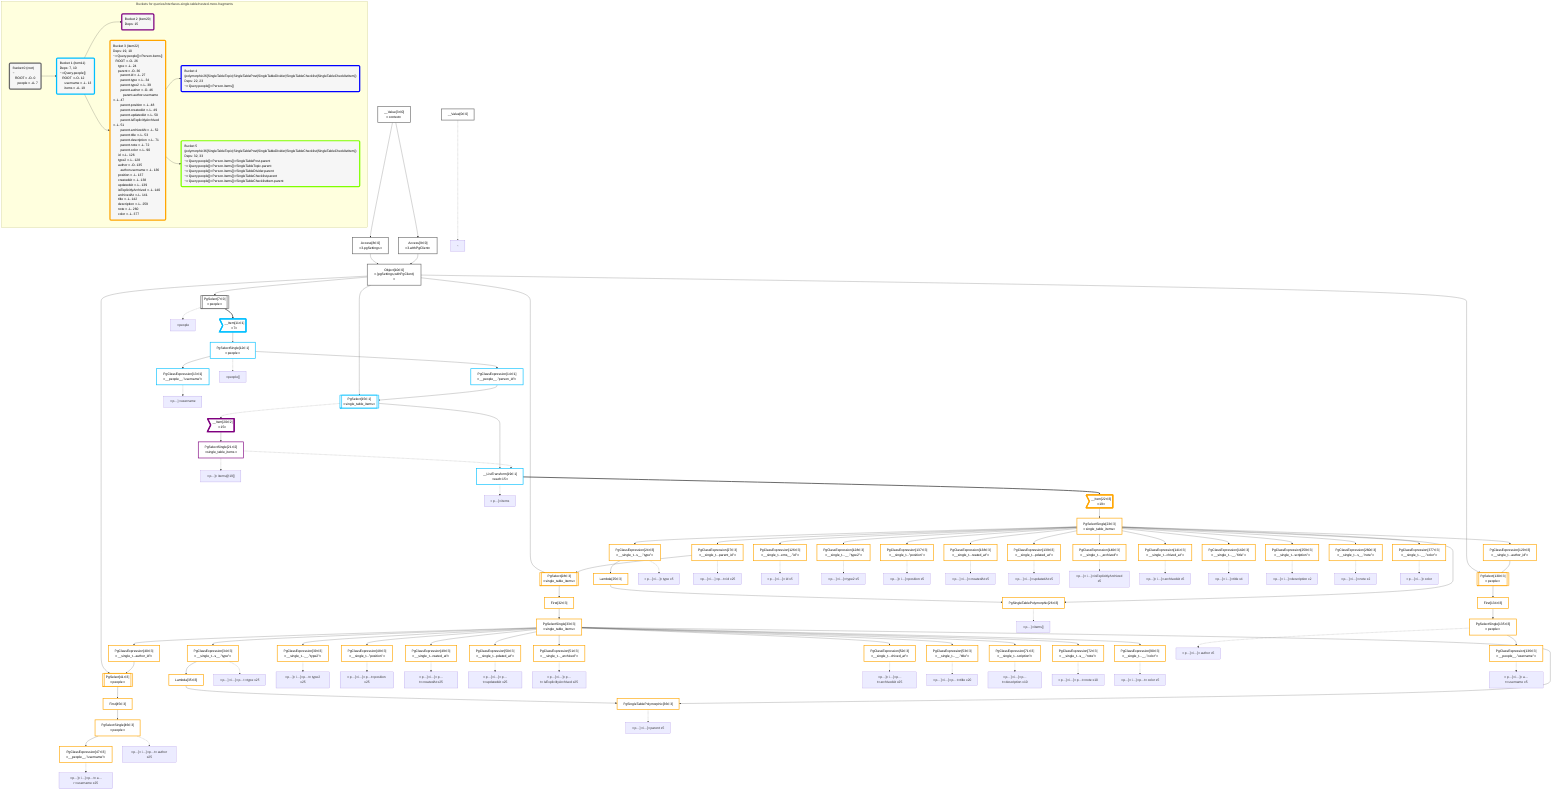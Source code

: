 graph TD
    classDef path fill:#eee,stroke:#000,color:#000
    classDef plan fill:#fff,stroke-width:3px,color:#000
    classDef itemplan fill:#fff,stroke-width:6px,color:#000
    classDef sideeffectplan fill:#f00,stroke-width:6px,color:#000
    classDef bucket fill:#f6f6f6,color:#000,stroke-width:6px,text-align:left


    %% define plans
    __Value0["__Value[0∈0]"]:::plan
    __Value3["__Value[3∈0]<br />ᐸcontextᐳ"]:::plan
    Access8["Access[8∈0]<br />ᐸ3.pgSettingsᐳ"]:::plan
    Access9["Access[9∈0]<br />ᐸ3.withPgClientᐳ"]:::plan
    Object10["Object[10∈0]<br />ᐸ{pgSettings,withPgClient}ᐳ"]:::plan
    PgSelect7[["PgSelect[7∈0]<br />ᐸpeopleᐳ"]]:::plan
    __Item11>"__Item[11∈1]<br />ᐸ7ᐳ"]:::itemplan
    PgSelectSingle12["PgSelectSingle[12∈1]<br />ᐸpeopleᐳ"]:::plan
    PgClassExpression13["PgClassExpression[13∈1]<br />ᐸ__people__.”username”ᐳ"]:::plan
    PgClassExpression14["PgClassExpression[14∈1]<br />ᐸ__people__.”person_id”ᐳ"]:::plan
    PgSelect15[["PgSelect[15∈1]<br />ᐸsingle_table_itemsᐳ"]]:::plan
    __ListTransform19["__ListTransform[19∈1]<br />ᐸeach:15ᐳ"]:::plan
    __Item20>"__Item[20∈2]<br />ᐸ15ᐳ"]:::itemplan
    PgSelectSingle21["PgSelectSingle[21∈2]<br />ᐸsingle_table_itemsᐳ"]:::plan
    __Item22>"__Item[22∈3]<br />ᐸ19ᐳ"]:::itemplan
    PgSelectSingle23["PgSelectSingle[23∈3]<br />ᐸsingle_table_itemsᐳ"]:::plan
    PgClassExpression24["PgClassExpression[24∈3]<br />ᐸ__single_t...s__.”type”ᐳ"]:::plan
    Lambda25["Lambda[25∈3]"]:::plan
    PgSingleTablePolymorphic26["PgSingleTablePolymorphic[26∈3]"]:::plan
    PgClassExpression27["PgClassExpression[27∈3]<br />ᐸ__single_t...parent_id”ᐳ"]:::plan
    PgSelect28[["PgSelect[28∈3]<br />ᐸsingle_table_itemsᐳ"]]:::plan
    First32["First[32∈3]"]:::plan
    PgSelectSingle33["PgSelectSingle[33∈3]<br />ᐸsingle_table_itemsᐳ"]:::plan
    PgClassExpression34["PgClassExpression[34∈3]<br />ᐸ__single_t...s__.”type”ᐳ"]:::plan
    Lambda35["Lambda[35∈3]"]:::plan
    PgSingleTablePolymorphic36["PgSingleTablePolymorphic[36∈3]"]:::plan
    PgClassExpression39["PgClassExpression[39∈3]<br />ᐸ__single_t...__.”type2”ᐳ"]:::plan
    PgClassExpression40["PgClassExpression[40∈3]<br />ᐸ__single_t...author_id”ᐳ"]:::plan
    PgSelect41[["PgSelect[41∈3]<br />ᐸpeopleᐳ"]]:::plan
    First45["First[45∈3]"]:::plan
    PgSelectSingle46["PgSelectSingle[46∈3]<br />ᐸpeopleᐳ"]:::plan
    PgClassExpression47["PgClassExpression[47∈3]<br />ᐸ__people__.”username”ᐳ"]:::plan
    PgClassExpression48["PgClassExpression[48∈3]<br />ᐸ__single_t...”position”ᐳ"]:::plan
    PgClassExpression49["PgClassExpression[49∈3]<br />ᐸ__single_t...reated_at”ᐳ"]:::plan
    PgClassExpression50["PgClassExpression[50∈3]<br />ᐸ__single_t...pdated_at”ᐳ"]:::plan
    PgClassExpression51["PgClassExpression[51∈3]<br />ᐸ__single_t..._archived”ᐳ"]:::plan
    PgClassExpression52["PgClassExpression[52∈3]<br />ᐸ__single_t...chived_at”ᐳ"]:::plan
    PgClassExpression53["PgClassExpression[53∈3]<br />ᐸ__single_t...__.”title”ᐳ"]:::plan
    PgClassExpression71["PgClassExpression[71∈3]<br />ᐸ__single_t...scription”ᐳ"]:::plan
    PgClassExpression72["PgClassExpression[72∈3]<br />ᐸ__single_t...s__.”note”ᐳ"]:::plan
    PgClassExpression90["PgClassExpression[90∈3]<br />ᐸ__single_t...__.”color”ᐳ"]:::plan
    PgClassExpression126["PgClassExpression[126∈3]<br />ᐸ__single_t...ems__.”id”ᐳ"]:::plan
    PgClassExpression128["PgClassExpression[128∈3]<br />ᐸ__single_t...__.”type2”ᐳ"]:::plan
    PgClassExpression129["PgClassExpression[129∈3]<br />ᐸ__single_t...author_id”ᐳ"]:::plan
    PgSelect130[["PgSelect[130∈3]<br />ᐸpeopleᐳ"]]:::plan
    First134["First[134∈3]"]:::plan
    PgSelectSingle135["PgSelectSingle[135∈3]<br />ᐸpeopleᐳ"]:::plan
    PgClassExpression136["PgClassExpression[136∈3]<br />ᐸ__people__.”username”ᐳ"]:::plan
    PgClassExpression137["PgClassExpression[137∈3]<br />ᐸ__single_t...”position”ᐳ"]:::plan
    PgClassExpression138["PgClassExpression[138∈3]<br />ᐸ__single_t...reated_at”ᐳ"]:::plan
    PgClassExpression139["PgClassExpression[139∈3]<br />ᐸ__single_t...pdated_at”ᐳ"]:::plan
    PgClassExpression140["PgClassExpression[140∈3]<br />ᐸ__single_t..._archived”ᐳ"]:::plan
    PgClassExpression141["PgClassExpression[141∈3]<br />ᐸ__single_t...chived_at”ᐳ"]:::plan
    PgClassExpression142["PgClassExpression[142∈3]<br />ᐸ__single_t...__.”title”ᐳ"]:::plan
    PgClassExpression259["PgClassExpression[259∈3]<br />ᐸ__single_t...scription”ᐳ"]:::plan
    PgClassExpression260["PgClassExpression[260∈3]<br />ᐸ__single_t...s__.”note”ᐳ"]:::plan
    PgClassExpression377["PgClassExpression[377∈3]<br />ᐸ__single_t...__.”color”ᐳ"]:::plan

    %% plan dependencies
    __Value3 --> Access8
    __Value3 --> Access9
    Access8 & Access9 --> Object10
    Object10 --> PgSelect7
    PgSelect7 ==> __Item11
    __Item11 --> PgSelectSingle12
    PgSelectSingle12 --> PgClassExpression13
    PgSelectSingle12 --> PgClassExpression14
    Object10 & PgClassExpression14 --> PgSelect15
    PgSelect15 --> __ListTransform19
    PgSelectSingle21 -.-> __ListTransform19
    PgSelect15 -.-> __Item20
    __Item20 --> PgSelectSingle21
    __ListTransform19 ==> __Item22
    __Item22 --> PgSelectSingle23
    PgSelectSingle23 --> PgClassExpression24
    PgClassExpression24 --> Lambda25
    Lambda25 & PgSelectSingle23 --> PgSingleTablePolymorphic26
    PgSelectSingle23 --> PgClassExpression27
    Object10 & PgClassExpression27 --> PgSelect28
    PgSelect28 --> First32
    First32 --> PgSelectSingle33
    PgSelectSingle33 --> PgClassExpression34
    PgClassExpression34 --> Lambda35
    Lambda35 & PgSelectSingle33 --> PgSingleTablePolymorphic36
    PgSelectSingle33 --> PgClassExpression39
    PgSelectSingle33 --> PgClassExpression40
    Object10 & PgClassExpression40 --> PgSelect41
    PgSelect41 --> First45
    First45 --> PgSelectSingle46
    PgSelectSingle46 --> PgClassExpression47
    PgSelectSingle33 --> PgClassExpression48
    PgSelectSingle33 --> PgClassExpression49
    PgSelectSingle33 --> PgClassExpression50
    PgSelectSingle33 --> PgClassExpression51
    PgSelectSingle33 --> PgClassExpression52
    PgSelectSingle33 --> PgClassExpression53
    PgSelectSingle33 --> PgClassExpression71
    PgSelectSingle33 --> PgClassExpression72
    PgSelectSingle33 --> PgClassExpression90
    PgSelectSingle23 --> PgClassExpression126
    PgSelectSingle23 --> PgClassExpression128
    PgSelectSingle23 --> PgClassExpression129
    Object10 & PgClassExpression129 --> PgSelect130
    PgSelect130 --> First134
    First134 --> PgSelectSingle135
    PgSelectSingle135 --> PgClassExpression136
    PgSelectSingle23 --> PgClassExpression137
    PgSelectSingle23 --> PgClassExpression138
    PgSelectSingle23 --> PgClassExpression139
    PgSelectSingle23 --> PgClassExpression140
    PgSelectSingle23 --> PgClassExpression141
    PgSelectSingle23 --> PgClassExpression142
    PgSelectSingle23 --> PgClassExpression259
    PgSelectSingle23 --> PgClassExpression260
    PgSelectSingle23 --> PgClassExpression377

    %% plan-to-path relationships
    P0["~"]
    __Value0 -.-> P0
    P7["ᐳpeople"]
    PgSelect7 -.-> P7
    P12["ᐳpeople[]"]
    PgSelectSingle12 -.-> P12
    P13["ᐳp…]ᐳusername"]
    PgClassExpression13 -.-> P13
    P19["ᐳp…]ᐳitems"]
    __ListTransform19 -.-> P19
    P21["ᐳp…]ᐳitems@19[]"]
    PgSelectSingle21 -.-> P21
    P24["ᐳp…]ᐳi…]ᐳtype x5"]
    PgClassExpression24 -.-> P24
    P26["ᐳp…]ᐳitems[]"]
    PgSingleTablePolymorphic26 -.-> P26
    P27["ᐳp…]ᐳi…]ᐳp…tᐳid x25"]
    PgClassExpression27 -.-> P27
    P34["ᐳp…]ᐳi…]ᐳp…tᐳtype x25"]
    PgClassExpression34 -.-> P34
    P36["ᐳp…]ᐳi…]ᐳparent x5"]
    PgSingleTablePolymorphic36 -.-> P36
    P39["ᐳp…]ᐳi…]ᐳp…tᐳtype2 x25"]
    PgClassExpression39 -.-> P39
    P46["ᐳp…]ᐳi…]ᐳp…tᐳauthor x25"]
    PgSelectSingle46 -.-> P46
    P47["ᐳp…]ᐳi…]ᐳp…tᐳa…rᐳusername x25"]
    PgClassExpression47 -.-> P47
    P48["ᐳp…]ᐳi…]ᐳp…tᐳposition x25"]
    PgClassExpression48 -.-> P48
    P49["ᐳp…]ᐳi…]ᐳp…tᐳcreatedAt x25"]
    PgClassExpression49 -.-> P49
    P50["ᐳp…]ᐳi…]ᐳp…tᐳupdatedAt x25"]
    PgClassExpression50 -.-> P50
    P51["ᐳp…]ᐳi…]ᐳp…tᐳisExplicitlyArchived x25"]
    PgClassExpression51 -.-> P51
    P52["ᐳp…]ᐳi…]ᐳp…tᐳarchivedAt x25"]
    PgClassExpression52 -.-> P52
    P53["ᐳp…]ᐳi…]ᐳp…tᐳtitle x20"]
    PgClassExpression53 -.-> P53
    P71["ᐳp…]ᐳi…]ᐳp…tᐳdescription x10"]
    PgClassExpression71 -.-> P71
    P72["ᐳp…]ᐳi…]ᐳp…tᐳnote x10"]
    PgClassExpression72 -.-> P72
    P90["ᐳp…]ᐳi…]ᐳp…tᐳcolor x5"]
    PgClassExpression90 -.-> P90
    P126["ᐳp…]ᐳi…]ᐳid x5"]
    PgClassExpression126 -.-> P126
    P128["ᐳp…]ᐳi…]ᐳtype2 x5"]
    PgClassExpression128 -.-> P128
    P135["ᐳp…]ᐳi…]ᐳauthor x5"]
    PgSelectSingle135 -.-> P135
    P136["ᐳp…]ᐳi…]ᐳa…rᐳusername x5"]
    PgClassExpression136 -.-> P136
    P137["ᐳp…]ᐳi…]ᐳposition x5"]
    PgClassExpression137 -.-> P137
    P138["ᐳp…]ᐳi…]ᐳcreatedAt x5"]
    PgClassExpression138 -.-> P138
    P139["ᐳp…]ᐳi…]ᐳupdatedAt x5"]
    PgClassExpression139 -.-> P139
    P140["ᐳp…]ᐳi…]ᐳisExplicitlyArchived x5"]
    PgClassExpression140 -.-> P140
    P141["ᐳp…]ᐳi…]ᐳarchivedAt x5"]
    PgClassExpression141 -.-> P141
    P142["ᐳp…]ᐳi…]ᐳtitle x4"]
    PgClassExpression142 -.-> P142
    P259["ᐳp…]ᐳi…]ᐳdescription x2"]
    PgClassExpression259 -.-> P259
    P260["ᐳp…]ᐳi…]ᐳnote x2"]
    PgClassExpression260 -.-> P260
    P377["ᐳp…]ᐳi…]ᐳcolor"]
    PgClassExpression377 -.-> P377

    subgraph "Buckets for queries/interfaces-single-table/nested-more-fragments"
    Bucket0("Bucket 0 (root)<br />~<br />⠀ROOT ᐸ-O- 0<br />⠀⠀people ᐸ-A- 7"):::bucket
    classDef bucket0 stroke:#696969
    class Bucket0,__Value0,__Value3,PgSelect7,Access8,Access9,Object10 bucket0
    Bucket1("Bucket 1 (item11)<br />Deps: 7, 10<br />~ᐳQuery.people[]<br />⠀ROOT ᐸ-O- 12<br />⠀⠀username ᐸ-L- 13<br />⠀⠀items ᐸ-A- 19"):::bucket
    classDef bucket1 stroke:#00bfff
    class Bucket1,__Item11,PgSelectSingle12,PgClassExpression13,PgClassExpression14,PgSelect15,__ListTransform19 bucket1
    Bucket2("Bucket 2 (item20)<br />Deps: 15"):::bucket
    classDef bucket2 stroke:#7f007f
    class Bucket2,__Item20,PgSelectSingle21 bucket2
    Bucket3("Bucket 3 (item22)<br />Deps: 19, 10<br />~ᐳQuery.people[]ᐳPerson.items[]<br />⠀ROOT ᐸ-O- 26<br />⠀⠀type ᐸ-L- 24<br />⠀⠀parent ᐸ-O- 36<br />⠀⠀⠀parent.id ᐸ-L- 27<br />⠀⠀⠀parent.type ᐸ-L- 34<br />⠀⠀⠀parent.type2 ᐸ-L- 39<br />⠀⠀⠀parent.author ᐸ-O- 46<br />⠀⠀⠀⠀parent.author.username ᐸ-L- 47<br />⠀⠀⠀parent.position ᐸ-L- 48<br />⠀⠀⠀parent.createdAt ᐸ-L- 49<br />⠀⠀⠀parent.updatedAt ᐸ-L- 50<br />⠀⠀⠀parent.isExplicitlyArchived ᐸ-L- 51<br />⠀⠀⠀parent.archivedAt ᐸ-L- 52<br />⠀⠀⠀parent.title ᐸ-L- 53<br />⠀⠀⠀parent.description ᐸ-L- 71<br />⠀⠀⠀parent.note ᐸ-L- 72<br />⠀⠀⠀parent.color ᐸ-L- 90<br />⠀⠀id ᐸ-L- 126<br />⠀⠀type2 ᐸ-L- 128<br />⠀⠀author ᐸ-O- 135<br />⠀⠀⠀author.username ᐸ-L- 136<br />⠀⠀position ᐸ-L- 137<br />⠀⠀createdAt ᐸ-L- 138<br />⠀⠀updatedAt ᐸ-L- 139<br />⠀⠀isExplicitlyArchived ᐸ-L- 140<br />⠀⠀archivedAt ᐸ-L- 141<br />⠀⠀title ᐸ-L- 142<br />⠀⠀description ᐸ-L- 259<br />⠀⠀note ᐸ-L- 260<br />⠀⠀color ᐸ-L- 377"):::bucket
    classDef bucket3 stroke:#ffa500
    class Bucket3,__Item22,PgSelectSingle23,PgClassExpression24,Lambda25,PgSingleTablePolymorphic26,PgClassExpression27,PgSelect28,First32,PgSelectSingle33,PgClassExpression34,Lambda35,PgSingleTablePolymorphic36,PgClassExpression39,PgClassExpression40,PgSelect41,First45,PgSelectSingle46,PgClassExpression47,PgClassExpression48,PgClassExpression49,PgClassExpression50,PgClassExpression51,PgClassExpression52,PgClassExpression53,PgClassExpression71,PgClassExpression72,PgClassExpression90,PgClassExpression126,PgClassExpression128,PgClassExpression129,PgSelect130,First134,PgSelectSingle135,PgClassExpression136,PgClassExpression137,PgClassExpression138,PgClassExpression139,PgClassExpression140,PgClassExpression141,PgClassExpression142,PgClassExpression259,PgClassExpression260,PgClassExpression377 bucket3
    Bucket4("Bucket 4 (polymorphic26[SingleTableTopic|SingleTablePost|SingleTableDivider|SingleTableChecklist|SingleTableChecklistItem])<br />Deps: 22, 23<br />~ᐳQuery.people[]ᐳPerson.items[]"):::bucket
    classDef bucket4 stroke:#0000ff
    class Bucket4 bucket4
    Bucket5("Bucket 5 (polymorphic36[SingleTableTopic|SingleTablePost|SingleTableDivider|SingleTableChecklist|SingleTableChecklistItem])<br />Deps: 32, 33<br />~ᐳQuery.people[]ᐳPerson.items[]ᐳSingleTablePost.parent<br />~ᐳQuery.people[]ᐳPerson.items[]ᐳSingleTableTopic.parent<br />~ᐳQuery.people[]ᐳPerson.items[]ᐳSingleTableDivider.parent<br />~ᐳQuery.people[]ᐳPerson.items[]ᐳSingleTableChecklist.parent<br />~ᐳQuery.people[]ᐳPerson.items[]ᐳSingleTableChecklistItem.parent"):::bucket
    classDef bucket5 stroke:#7fff00
    class Bucket5 bucket5
    Bucket0 --> Bucket1
    Bucket1 --> Bucket2 & Bucket3
    Bucket3 --> Bucket4 & Bucket5
    end